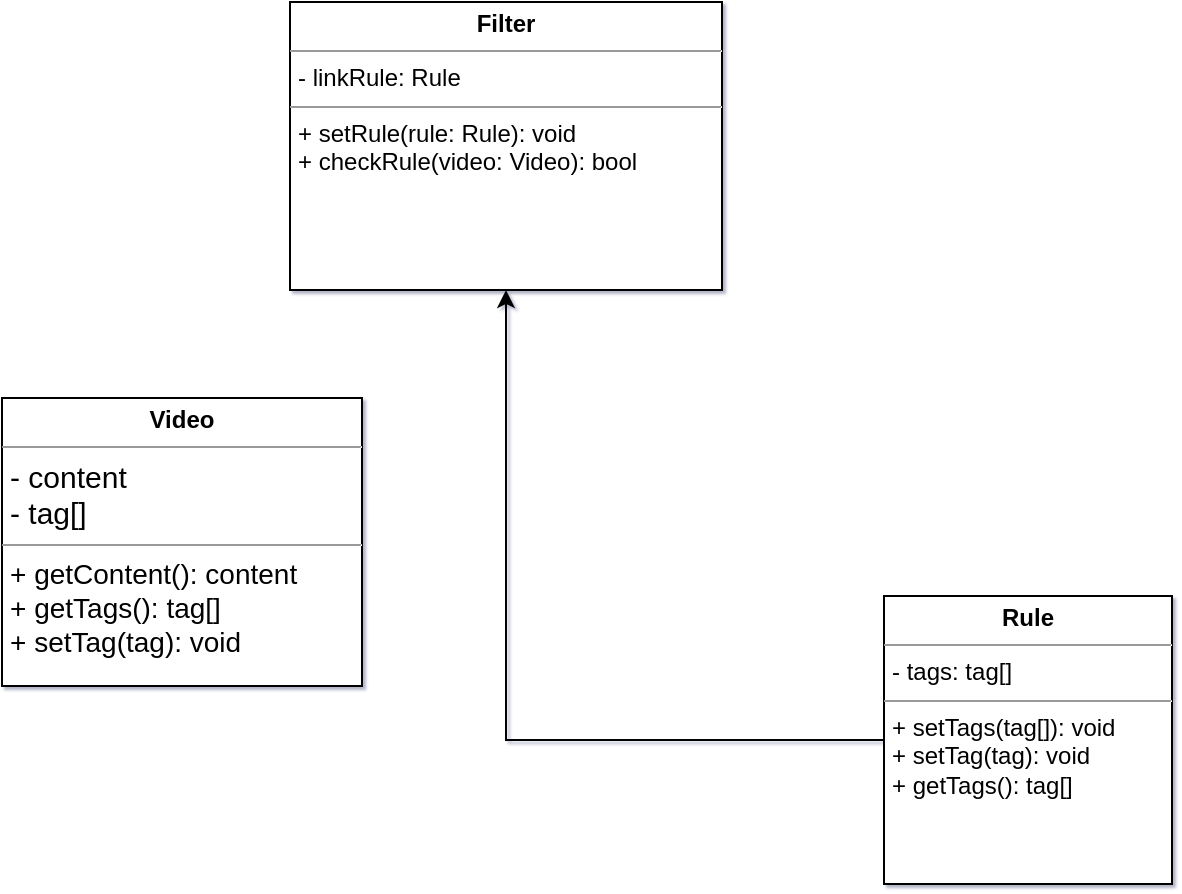 <mxfile version="17.1.3" type="github">
  <diagram id="C5RBs43oDa-KdzZeNtuy" name="Page-1">
    <mxGraphModel dx="1422" dy="759" grid="1" gridSize="9" guides="1" tooltips="1" connect="1" arrows="1" fold="1" page="1" pageScale="1" pageWidth="827" pageHeight="1169" background="none" math="0" shadow="1">
      <root>
        <mxCell id="WIyWlLk6GJQsqaUBKTNV-0" />
        <mxCell id="WIyWlLk6GJQsqaUBKTNV-1" parent="WIyWlLk6GJQsqaUBKTNV-0" />
        <mxCell id="pcOxskI2XJx93LM_6fIs-16" value="" style="edgeStyle=orthogonalEdgeStyle;rounded=0;orthogonalLoop=1;jettySize=auto;html=1;fontSize=14;" parent="WIyWlLk6GJQsqaUBKTNV-1" source="pcOxskI2XJx93LM_6fIs-14" target="pcOxskI2XJx93LM_6fIs-15" edge="1">
          <mxGeometry relative="1" as="geometry" />
        </mxCell>
        <mxCell id="pcOxskI2XJx93LM_6fIs-14" value="&lt;p style=&quot;margin: 0px ; margin-top: 4px ; text-align: center&quot;&gt;&lt;b&gt;Rule&lt;/b&gt;&lt;/p&gt;&lt;hr size=&quot;1&quot;&gt;&lt;p style=&quot;margin: 0px ; margin-left: 4px&quot;&gt;- tags: tag[]&lt;/p&gt;&lt;hr size=&quot;1&quot;&gt;&lt;p style=&quot;margin: 0px ; margin-left: 4px&quot;&gt;+ setTags(tag[]): void&lt;/p&gt;&lt;p style=&quot;margin: 0px ; margin-left: 4px&quot;&gt;+ setTag(tag): void&lt;/p&gt;&lt;p style=&quot;margin: 0px ; margin-left: 4px&quot;&gt;+ getTags(): tag[]&lt;/p&gt;" style="verticalAlign=top;align=left;overflow=fill;fontSize=12;fontFamily=Helvetica;html=1;" parent="WIyWlLk6GJQsqaUBKTNV-1" vertex="1">
          <mxGeometry x="576" y="540" width="144" height="144" as="geometry" />
        </mxCell>
        <mxCell id="pcOxskI2XJx93LM_6fIs-15" value="&lt;p style=&quot;margin: 0px ; margin-top: 4px ; text-align: center&quot;&gt;&lt;b&gt;Filter&lt;/b&gt;&lt;/p&gt;&lt;hr size=&quot;1&quot;&gt;&lt;p style=&quot;margin: 0px ; margin-left: 4px&quot;&gt;- linkRule: Rule&lt;/p&gt;&lt;hr size=&quot;1&quot;&gt;&lt;p style=&quot;margin: 0px ; margin-left: 4px&quot;&gt;+ setRule(rule: Rule): void&lt;/p&gt;&lt;p style=&quot;margin: 0px ; margin-left: 4px&quot;&gt;+ checkRule(video: Video): bool&lt;/p&gt;" style="verticalAlign=top;align=left;overflow=fill;fontSize=12;fontFamily=Helvetica;html=1;" parent="WIyWlLk6GJQsqaUBKTNV-1" vertex="1">
          <mxGeometry x="279" y="243" width="216" height="144" as="geometry" />
        </mxCell>
        <mxCell id="pcOxskI2XJx93LM_6fIs-17" value="&lt;p style=&quot;margin: 0px ; margin-top: 4px ; text-align: center&quot;&gt;&lt;b&gt;Video&lt;/b&gt;&lt;/p&gt;&lt;hr size=&quot;1&quot;&gt;&lt;p style=&quot;margin: 0px ; margin-left: 4px&quot;&gt;&lt;span style=&quot;font-size: 15px&quot;&gt;- content&lt;/span&gt;&lt;br style=&quot;padding: 0px ; margin: 0px ; font-size: 15px&quot;&gt;&lt;span style=&quot;font-size: 15px&quot;&gt;- tag[]&lt;/span&gt;&lt;br&gt;&lt;/p&gt;&lt;hr size=&quot;1&quot;&gt;&lt;p style=&quot;margin: 0px ; margin-left: 4px&quot;&gt;&lt;span style=&quot;font-size: 14px&quot;&gt;+ getContent(): content&lt;/span&gt;&lt;br style=&quot;padding: 0px ; margin: 0px ; font-size: 14px&quot;&gt;&lt;span style=&quot;font-size: 14px&quot;&gt;+ getTags(): tag[]&lt;/span&gt;&lt;br&gt;&lt;/p&gt;&lt;p style=&quot;margin: 0px ; margin-left: 4px&quot;&gt;&lt;span style=&quot;font-size: 14px&quot;&gt;+ setTag(tag): void&lt;/span&gt;&lt;span style=&quot;font-size: 14px&quot;&gt;&lt;br&gt;&lt;/span&gt;&lt;/p&gt;&lt;p style=&quot;margin: 0px ; margin-left: 4px&quot;&gt;&lt;span style=&quot;font-size: 14px&quot;&gt;&lt;br&gt;&lt;/span&gt;&lt;/p&gt;" style="verticalAlign=top;align=left;overflow=fill;fontSize=12;fontFamily=Helvetica;html=1;" parent="WIyWlLk6GJQsqaUBKTNV-1" vertex="1">
          <mxGeometry x="135" y="441" width="180" height="144" as="geometry" />
        </mxCell>
      </root>
    </mxGraphModel>
  </diagram>
</mxfile>
